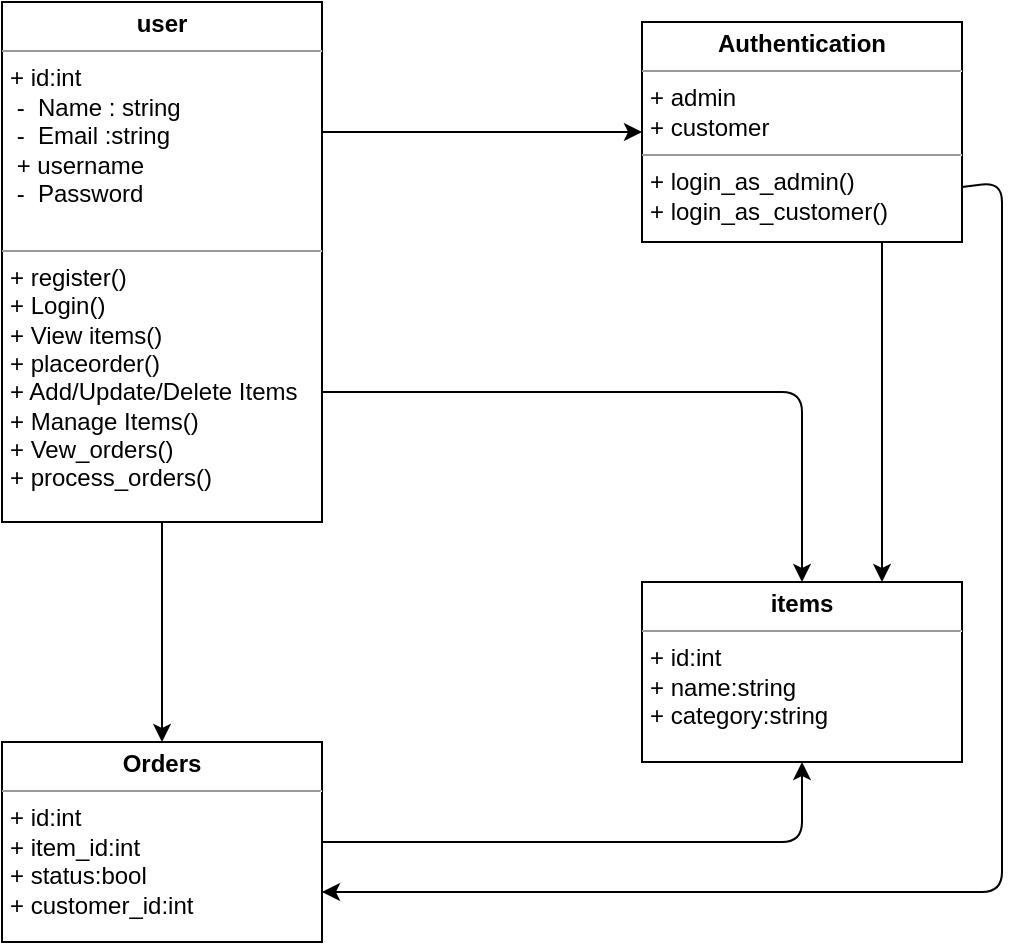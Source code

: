 <mxfile version="13.9.9" type="device"><diagram id="C5RBs43oDa-KdzZeNtuy" name="Page-1"><mxGraphModel dx="1038" dy="599" grid="1" gridSize="10" guides="1" tooltips="1" connect="1" arrows="1" fold="1" page="1" pageScale="1" pageWidth="827" pageHeight="1169" math="0" shadow="0"><root><mxCell id="WIyWlLk6GJQsqaUBKTNV-0"/><mxCell id="WIyWlLk6GJQsqaUBKTNV-1" parent="WIyWlLk6GJQsqaUBKTNV-0"/><mxCell id="JyS3p8PPJlYXhWtZEVAT-9" value="&lt;p style=&quot;margin: 0px ; margin-top: 4px ; text-align: center&quot;&gt;&lt;b&gt;user&lt;/b&gt;&lt;/p&gt;&lt;hr size=&quot;1&quot;&gt;&lt;p style=&quot;margin: 0px ; margin-left: 4px&quot;&gt;+ id:int&lt;br style=&quot;padding: 0px ; margin: 0px&quot;&gt;&amp;nbsp;-&amp;nbsp; Name : string&lt;br style=&quot;padding: 0px ; margin: 0px&quot;&gt;&amp;nbsp;-&amp;nbsp; Email :string&lt;br style=&quot;padding: 0px ; margin: 0px&quot;&gt;&amp;nbsp;+ username&lt;br style=&quot;padding: 0px ; margin: 0px&quot;&gt;&amp;nbsp;-&amp;nbsp; Password&lt;br&gt;&lt;/p&gt;&lt;p style=&quot;margin: 0px ; margin-left: 4px&quot;&gt;&lt;br&gt;&lt;/p&gt;&lt;hr size=&quot;1&quot;&gt;&lt;p style=&quot;margin: 0px ; margin-left: 4px&quot;&gt;+ register()&lt;/p&gt;&lt;p style=&quot;margin: 0px ; margin-left: 4px&quot;&gt;+ Login()&lt;/p&gt;&lt;p style=&quot;margin: 0px ; margin-left: 4px&quot;&gt;+ View items()&lt;/p&gt;&lt;p style=&quot;margin: 0px ; margin-left: 4px&quot;&gt;+ placeorder()&lt;/p&gt;&lt;p style=&quot;margin: 0px ; margin-left: 4px&quot;&gt;+ Add/Update/Delete Items&lt;/p&gt;&lt;p style=&quot;margin: 0px ; margin-left: 4px&quot;&gt;+ Manage Items()&lt;/p&gt;&lt;p style=&quot;margin: 0px ; margin-left: 4px&quot;&gt;+ Vew_orders()&lt;/p&gt;&lt;p style=&quot;margin: 0px ; margin-left: 4px&quot;&gt;+ process_orders()&lt;/p&gt;" style="verticalAlign=top;align=left;overflow=fill;fontSize=12;fontFamily=Helvetica;html=1;" vertex="1" parent="WIyWlLk6GJQsqaUBKTNV-1"><mxGeometry x="80" y="70" width="160" height="260" as="geometry"/></mxCell><mxCell id="JyS3p8PPJlYXhWtZEVAT-10" value="&lt;p style=&quot;margin: 0px ; margin-top: 4px ; text-align: center&quot;&gt;&lt;b&gt;Authentication&lt;/b&gt;&lt;/p&gt;&lt;hr size=&quot;1&quot;&gt;&lt;p style=&quot;margin: 0px ; margin-left: 4px&quot;&gt;+ admin&lt;/p&gt;&lt;p style=&quot;margin: 0px ; margin-left: 4px&quot;&gt;+ customer&lt;/p&gt;&lt;hr size=&quot;1&quot;&gt;&lt;p style=&quot;margin: 0px ; margin-left: 4px&quot;&gt;+ login_as_admin()&lt;/p&gt;&lt;p style=&quot;margin: 0px ; margin-left: 4px&quot;&gt;+ login_as_customer()&lt;/p&gt;" style="verticalAlign=top;align=left;overflow=fill;fontSize=12;fontFamily=Helvetica;html=1;" vertex="1" parent="WIyWlLk6GJQsqaUBKTNV-1"><mxGeometry x="400" y="80" width="160" height="110" as="geometry"/></mxCell><mxCell id="JyS3p8PPJlYXhWtZEVAT-11" value="" style="endArrow=classic;html=1;exitX=1;exitY=0.25;exitDx=0;exitDy=0;entryX=0;entryY=0.5;entryDx=0;entryDy=0;" edge="1" parent="WIyWlLk6GJQsqaUBKTNV-1" source="JyS3p8PPJlYXhWtZEVAT-9" target="JyS3p8PPJlYXhWtZEVAT-10"><mxGeometry width="50" height="50" relative="1" as="geometry"><mxPoint x="320" y="250" as="sourcePoint"/><mxPoint x="370" y="200" as="targetPoint"/></mxGeometry></mxCell><mxCell id="JyS3p8PPJlYXhWtZEVAT-12" value="&lt;p style=&quot;margin: 0px ; margin-top: 4px ; text-align: center&quot;&gt;&lt;b&gt;items&lt;/b&gt;&lt;/p&gt;&lt;hr size=&quot;1&quot;&gt;&lt;p style=&quot;margin: 0px ; margin-left: 4px&quot;&gt;+ id:int&lt;/p&gt;&lt;p style=&quot;margin: 0px ; margin-left: 4px&quot;&gt;+ name:string&lt;/p&gt;&lt;p style=&quot;margin: 0px ; margin-left: 4px&quot;&gt;+ category:string&lt;/p&gt;&lt;p style=&quot;margin: 0px ; margin-left: 4px&quot;&gt;&lt;br&gt;&lt;/p&gt;" style="verticalAlign=top;align=left;overflow=fill;fontSize=12;fontFamily=Helvetica;html=1;" vertex="1" parent="WIyWlLk6GJQsqaUBKTNV-1"><mxGeometry x="400" y="360" width="160" height="90" as="geometry"/></mxCell><mxCell id="JyS3p8PPJlYXhWtZEVAT-13" value="" style="endArrow=classic;html=1;exitX=1;exitY=0.75;exitDx=0;exitDy=0;entryX=0.5;entryY=0;entryDx=0;entryDy=0;" edge="1" parent="WIyWlLk6GJQsqaUBKTNV-1" source="JyS3p8PPJlYXhWtZEVAT-9" target="JyS3p8PPJlYXhWtZEVAT-12"><mxGeometry width="50" height="50" relative="1" as="geometry"><mxPoint x="320" y="440" as="sourcePoint"/><mxPoint x="370" y="390" as="targetPoint"/><Array as="points"><mxPoint x="480" y="265"/></Array></mxGeometry></mxCell><mxCell id="JyS3p8PPJlYXhWtZEVAT-14" value="&lt;p style=&quot;margin: 0px ; margin-top: 4px ; text-align: center&quot;&gt;&lt;b&gt;Orders&lt;/b&gt;&lt;/p&gt;&lt;hr size=&quot;1&quot;&gt;&lt;p style=&quot;margin: 0px ; margin-left: 4px&quot;&gt;+ id:int&lt;/p&gt;&lt;p style=&quot;margin: 0px ; margin-left: 4px&quot;&gt;+ item_id:int&lt;/p&gt;&lt;p style=&quot;margin: 0px ; margin-left: 4px&quot;&gt;+ status:bool&lt;/p&gt;&lt;p style=&quot;margin: 0px ; margin-left: 4px&quot;&gt;+ customer_id:int&lt;/p&gt;" style="verticalAlign=top;align=left;overflow=fill;fontSize=12;fontFamily=Helvetica;html=1;" vertex="1" parent="WIyWlLk6GJQsqaUBKTNV-1"><mxGeometry x="80" y="440" width="160" height="100" as="geometry"/></mxCell><mxCell id="JyS3p8PPJlYXhWtZEVAT-15" value="" style="endArrow=classic;html=1;exitX=0.5;exitY=1;exitDx=0;exitDy=0;entryX=0.5;entryY=0;entryDx=0;entryDy=0;" edge="1" parent="WIyWlLk6GJQsqaUBKTNV-1" source="JyS3p8PPJlYXhWtZEVAT-9" target="JyS3p8PPJlYXhWtZEVAT-14"><mxGeometry width="50" height="50" relative="1" as="geometry"><mxPoint x="220" y="440" as="sourcePoint"/><mxPoint x="270" y="390" as="targetPoint"/></mxGeometry></mxCell><mxCell id="JyS3p8PPJlYXhWtZEVAT-16" value="" style="endArrow=classic;html=1;exitX=1;exitY=0.5;exitDx=0;exitDy=0;entryX=0.5;entryY=1;entryDx=0;entryDy=0;" edge="1" parent="WIyWlLk6GJQsqaUBKTNV-1" source="JyS3p8PPJlYXhWtZEVAT-14" target="JyS3p8PPJlYXhWtZEVAT-12"><mxGeometry width="50" height="50" relative="1" as="geometry"><mxPoint x="290" y="520" as="sourcePoint"/><mxPoint x="340" y="470" as="targetPoint"/><Array as="points"><mxPoint x="480" y="490"/></Array></mxGeometry></mxCell><mxCell id="JyS3p8PPJlYXhWtZEVAT-17" value="" style="endArrow=classic;html=1;exitX=0.75;exitY=1;exitDx=0;exitDy=0;entryX=0.75;entryY=0;entryDx=0;entryDy=0;" edge="1" parent="WIyWlLk6GJQsqaUBKTNV-1" source="JyS3p8PPJlYXhWtZEVAT-10" target="JyS3p8PPJlYXhWtZEVAT-12"><mxGeometry width="50" height="50" relative="1" as="geometry"><mxPoint x="610" y="300" as="sourcePoint"/><mxPoint x="660" y="250" as="targetPoint"/></mxGeometry></mxCell><mxCell id="JyS3p8PPJlYXhWtZEVAT-18" value="" style="endArrow=classic;html=1;exitX=1;exitY=0.75;exitDx=0;exitDy=0;entryX=1;entryY=0.75;entryDx=0;entryDy=0;" edge="1" parent="WIyWlLk6GJQsqaUBKTNV-1" source="JyS3p8PPJlYXhWtZEVAT-10" target="JyS3p8PPJlYXhWtZEVAT-14"><mxGeometry width="50" height="50" relative="1" as="geometry"><mxPoint x="640" y="330" as="sourcePoint"/><mxPoint x="690" y="280" as="targetPoint"/><Array as="points"><mxPoint x="580" y="160"/><mxPoint x="580" y="515"/></Array></mxGeometry></mxCell></root></mxGraphModel></diagram></mxfile>
